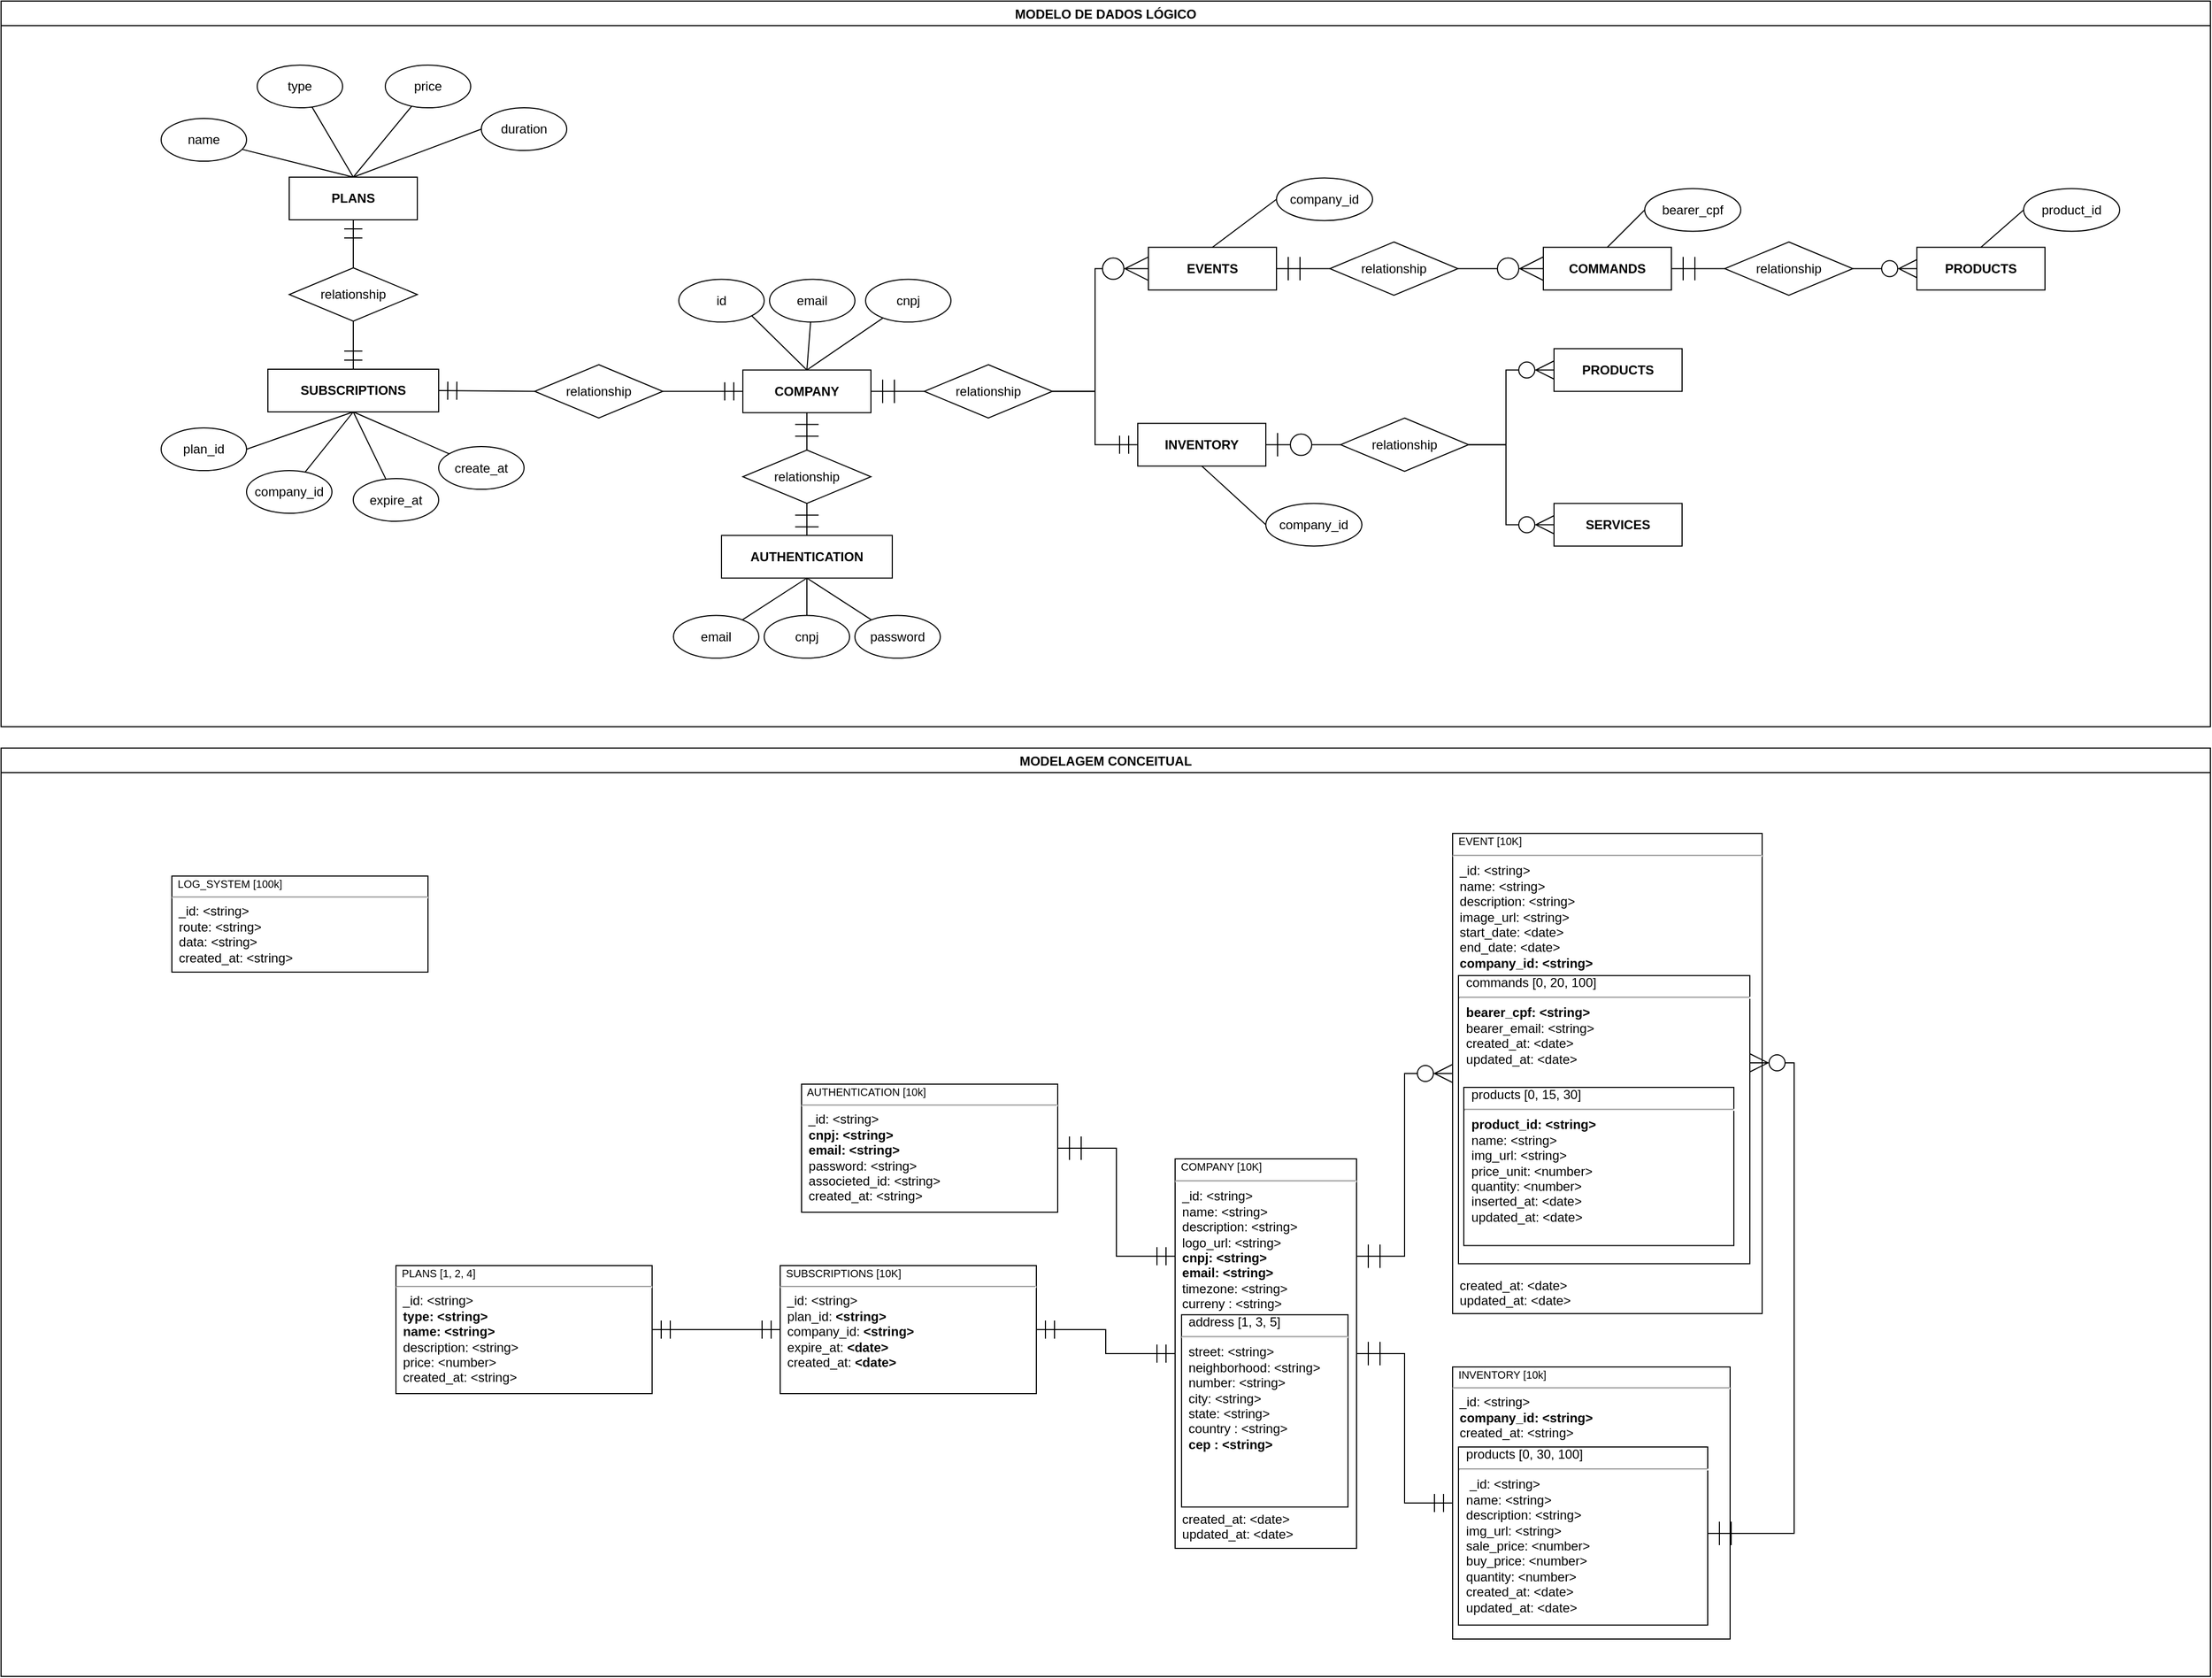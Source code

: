 <mxfile version="20.3.0" type="device" pages="2"><diagram name="Mod. Logic and conceptual" id="a7904f86-f2b4-8e86-fa97-74104820619b"><mxGraphModel dx="1777" dy="2958" grid="1" gridSize="10" guides="1" tooltips="1" connect="1" arrows="1" fold="1" page="1" pageScale="1" pageWidth="1100" pageHeight="850" background="none" math="0" shadow="0"><root><mxCell id="0"/><mxCell id="1" parent="0"/><mxCell id="sZevwQNFw_8aTfjV88nk-1" value="MODELAGEM CONCEITUAL" style="swimlane;swimlaneFillColor=default;" parent="1" vertex="1"><mxGeometry x="-390" y="-1100" width="2070" height="870" as="geometry"/></mxCell><mxCell id="05LSodY8VdJdCYVcpiSO-10" value="&lt;font style=&quot;font-size: 10px;&quot;&gt;&amp;nbsp; LOG_SYSTEM [100k]&lt;br&gt;&lt;/font&gt;&lt;hr style=&quot;font-size: 10px;&quot;&gt;&lt;div style=&quot;&quot;&gt;&lt;font style=&quot;font-size: 11px;&quot;&gt;&amp;nbsp;&lt;/font&gt;&lt;font style=&quot;font-size: 12px;&quot;&gt; _id: &amp;lt;string&amp;gt;&lt;/font&gt;&lt;/div&gt;&lt;div style=&quot;&quot;&gt;&lt;font style=&quot;font-size: 12px;&quot;&gt;&amp;nbsp; route: &amp;lt;string&amp;gt;&lt;/font&gt;&lt;/div&gt;&lt;div style=&quot;&quot;&gt;&lt;font style=&quot;font-size: 12px;&quot;&gt;&amp;nbsp; data: &amp;lt;string&amp;gt;&lt;/font&gt;&lt;/div&gt;&lt;div style=&quot;&quot;&gt;&lt;font style=&quot;font-size: 12px;&quot;&gt;&amp;nbsp; created_at: &amp;lt;string&amp;gt;&lt;/font&gt;&lt;/div&gt;" style="verticalAlign=top;align=left;overflow=fill;fontSize=12;fontFamily=Helvetica;html=1;rounded=0;shadow=0;comic=0;labelBackgroundColor=none;strokeWidth=1;sketch=0;glass=0;absoluteArcSize=0;container=0;portConstraintRotation=0;recursiveResize=1;expand=1;metaEdit=0;resizable=1;resizeWidth=0;enumerate=0;treeMoving=0;treeFolding=0;deletable=1;cloneable=1;imageAspect=1;spacingTop=10;spacingLeft=200;spacingRight=50;fontColor=default;movable=1;rotatable=1;editable=1;connectable=1;" parent="sZevwQNFw_8aTfjV88nk-1" vertex="1"><mxGeometry x="160" y="120" width="240" height="90" as="geometry"><mxRectangle x="300" y="140" width="150" height="160" as="alternateBounds"/></mxGeometry></mxCell><mxCell id="jBpYxb0u5uIWZx1bKxe_-23" value="" style="group" parent="sZevwQNFw_8aTfjV88nk-1" vertex="1" connectable="0"><mxGeometry x="1390" y="100" width="290" height="480" as="geometry"/></mxCell><mxCell id="jBpYxb0u5uIWZx1bKxe_-24" value="" style="group" parent="jBpYxb0u5uIWZx1bKxe_-23" vertex="1" connectable="0"><mxGeometry x="-30" y="-10.909" width="290" height="480.0" as="geometry"/></mxCell><mxCell id="jBpYxb0u5uIWZx1bKxe_-25" value="" style="group" parent="jBpYxb0u5uIWZx1bKxe_-24" vertex="1" connectable="0"><mxGeometry y="3.524" width="290" height="480.0" as="geometry"/></mxCell><mxCell id="jBpYxb0u5uIWZx1bKxe_-26" value="" style="group" parent="jBpYxb0u5uIWZx1bKxe_-25" vertex="1" connectable="0"><mxGeometry y="-12.61" width="290" height="480.0" as="geometry"/></mxCell><mxCell id="24794b860abc3c2d-25" value="&lt;div align=&quot;left&quot;&gt;&lt;font style=&quot;font-size: 10px;&quot;&gt;&amp;nbsp; EVENT [10K]&lt;/font&gt;&lt;br&gt;&lt;/div&gt;&lt;hr&gt;&lt;div&gt;&amp;nbsp; _id: &amp;lt;string&amp;gt;&lt;/div&gt;&lt;div&gt;&amp;nbsp; name: &amp;lt;string&amp;gt;&lt;/div&gt;&lt;div&gt;&amp;nbsp; description: &amp;lt;string&amp;gt;&lt;/div&gt;&lt;div&gt;&amp;nbsp; image_url: &amp;lt;string&amp;gt;&lt;/div&gt;&lt;div&gt;&amp;nbsp; start_date: &amp;lt;date&amp;gt;&lt;/div&gt;&lt;div&gt;&amp;nbsp; end_date: &amp;lt;date&amp;gt;&lt;/div&gt;&lt;div&gt;&amp;nbsp; &lt;b&gt;company_id: &amp;lt;string&amp;gt;&lt;/b&gt;&lt;/div&gt;&lt;div&gt;&lt;br&gt;&lt;/div&gt;&lt;div&gt;&lt;br&gt;&lt;/div&gt;&lt;div&gt;&lt;br&gt;&lt;/div&gt;&lt;div&gt;&lt;br&gt;&lt;/div&gt;&lt;div&gt;&lt;br&gt;&lt;/div&gt;&lt;div&gt;&lt;br&gt;&lt;/div&gt;&lt;div&gt;&lt;br&gt;&lt;/div&gt;&lt;div&gt;&lt;br&gt;&lt;/div&gt;&lt;div&gt;&lt;br&gt;&lt;/div&gt;&lt;div&gt;&lt;br&gt;&lt;/div&gt;&lt;div&gt;&lt;br&gt;&lt;/div&gt;&lt;div&gt;&lt;br&gt;&lt;/div&gt;&lt;div&gt;&lt;br&gt;&lt;/div&gt;&lt;div&gt;&lt;br&gt;&lt;/div&gt;&lt;div&gt;&lt;br&gt;&lt;/div&gt;&lt;div&gt;&lt;br&gt;&lt;/div&gt;&lt;div&gt;&lt;br&gt;&lt;/div&gt;&lt;div&gt;&lt;br&gt;&lt;/div&gt;&lt;div&gt;&lt;br&gt;&lt;/div&gt;&lt;div&gt;&lt;br&gt;&lt;/div&gt;&lt;div&gt;&amp;nbsp; created_at: &amp;lt;date&amp;gt;&lt;br&gt;&lt;/div&gt;&lt;div&gt;&amp;nbsp; updated_at: &amp;lt;date&amp;gt;&lt;br&gt;&lt;/div&gt;&lt;div&gt;&lt;br&gt;&lt;/div&gt;&lt;div&gt;&lt;br&gt;&lt;/div&gt;" style="verticalAlign=top;align=left;overflow=fill;fontSize=12;fontFamily=Helvetica;html=1;rounded=0;shadow=0;comic=0;labelBackgroundColor=none;strokeWidth=1;sketch=0;glass=0;absoluteArcSize=0;container=0;portConstraintRotation=0;recursiveResize=1;expand=1;metaEdit=0;resizable=1;resizeWidth=0;enumerate=0;treeMoving=0;treeFolding=0;deletable=1;cloneable=1;imageAspect=1;spacingTop=10;spacingLeft=200;spacingRight=50;fontColor=default;backgroundOutline=0;collapsible=0;snapToPoint=0;allowArrows=1;connectable=1;" parent="jBpYxb0u5uIWZx1bKxe_-26" vertex="1"><mxGeometry width="290" height="450" as="geometry"><mxRectangle width="150" height="160" as="alternateBounds"/></mxGeometry></mxCell><mxCell id="jBpYxb0u5uIWZx1bKxe_-27" value="" style="group" parent="jBpYxb0u5uIWZx1bKxe_-26" vertex="1" connectable="0"><mxGeometry x="6.5" y="139.258" width="273" height="304.364" as="geometry"/></mxCell><mxCell id="jBpYxb0u5uIWZx1bKxe_-62" value="" style="group" parent="jBpYxb0u5uIWZx1bKxe_-27" vertex="1" connectable="0"><mxGeometry x="-1" y="-6" width="273" height="304.364" as="geometry"/></mxCell><mxCell id="jBpYxb0u5uIWZx1bKxe_-63" value="" style="group" parent="jBpYxb0u5uIWZx1bKxe_-62" vertex="1" connectable="0"><mxGeometry width="273" height="304.364" as="geometry"/></mxCell><mxCell id="jBpYxb0u5uIWZx1bKxe_-17" value="&amp;nbsp; commands [0, 20, 100]&lt;br&gt;&lt;hr&gt;&lt;div&gt;&lt;b style=&quot;background-color: initial;&quot;&gt;&amp;nbsp; bearer_cpf: &amp;lt;string&amp;gt;&lt;/b&gt;&lt;br&gt;&lt;/div&gt;&lt;div&gt;&amp;nbsp; bearer_email: &amp;lt;string&amp;gt;&lt;br&gt;&lt;/div&gt;&lt;div&gt;&amp;nbsp; created_at: &amp;lt;date&amp;gt;&lt;/div&gt;&lt;div&gt;&amp;nbsp; updated_at: &amp;lt;date&amp;gt;&lt;br&gt;&lt;/div&gt;&lt;div&gt;&lt;br&gt;&lt;/div&gt;&lt;div&gt;&lt;br&gt;&lt;/div&gt;" style="verticalAlign=top;align=left;overflow=fill;fontSize=12;fontFamily=Helvetica;html=1;rounded=0;shadow=0;comic=0;labelBackgroundColor=none;strokeWidth=1;sketch=0;glass=0;absoluteArcSize=0;container=0;portConstraintRotation=0;recursiveResize=1;expand=1;metaEdit=0;resizable=1;resizeWidth=0;enumerate=0;treeMoving=0;treeFolding=0;deletable=1;cloneable=1;imageAspect=1;spacingTop=10;spacingLeft=200;spacingRight=50;fontColor=default;" parent="jBpYxb0u5uIWZx1bKxe_-63" vertex="1"><mxGeometry width="273" height="270" as="geometry"><mxRectangle x="300" y="140" width="150" height="160" as="alternateBounds"/></mxGeometry></mxCell><mxCell id="jBpYxb0u5uIWZx1bKxe_-18" value="&amp;nbsp; products [0, 15, 30]&lt;br&gt;&lt;hr&gt;&lt;div&gt;&lt;span style=&quot;background-color: initial;&quot;&gt;&amp;nbsp;&lt;/span&gt;&lt;b style=&quot;background-color: initial;&quot;&gt; product_id: &amp;lt;string&amp;gt;&lt;/b&gt;&lt;br&gt;&lt;/div&gt;&lt;div&gt;&amp;nbsp; name: &amp;lt;string&amp;gt;&lt;/div&gt;&lt;div&gt;&amp;nbsp; img_url: &amp;lt;string&amp;gt;&lt;/div&gt;&lt;div&gt;&amp;nbsp; price_unit: &amp;lt;number&amp;gt;&lt;/div&gt;&lt;div&gt;&amp;nbsp; quantity: &amp;lt;number&amp;gt;&lt;/div&gt;&lt;div&gt;&amp;nbsp; inserted_at: &amp;lt;date&amp;gt;&lt;/div&gt;&lt;div&gt;&amp;nbsp; updated_at: &amp;lt;date&amp;gt;&lt;br&gt;&lt;/div&gt;&lt;div&gt;&lt;br&gt;&lt;/div&gt;&lt;div&gt;&lt;br&gt;&lt;/div&gt;" style="verticalAlign=top;align=left;overflow=fill;fontSize=12;fontFamily=Helvetica;html=1;rounded=0;shadow=0;comic=0;labelBackgroundColor=none;strokeWidth=1;sketch=0;glass=0;absoluteArcSize=0;container=0;portConstraintRotation=0;recursiveResize=1;expand=1;metaEdit=0;resizable=1;resizeWidth=0;enumerate=0;treeMoving=0;treeFolding=0;deletable=1;cloneable=1;imageAspect=1;spacingTop=10;spacingLeft=200;spacingRight=50;fontColor=default;" parent="jBpYxb0u5uIWZx1bKxe_-63" vertex="1"><mxGeometry x="5" y="104.74" width="253" height="148.27" as="geometry"><mxRectangle x="300" y="140" width="150" height="160" as="alternateBounds"/></mxGeometry></mxCell><mxCell id="jBpYxb0u5uIWZx1bKxe_-37" value="/" style="group;dropTarget=0;collapsible=0;recursiveResize=1;resizable=1;container=0;noLabel=0;allowArrows=1;" parent="sZevwQNFw_8aTfjV88nk-1" vertex="1" connectable="0"><mxGeometry x="1090" y="385" width="170" height="365" as="geometry"/></mxCell><mxCell id="jBpYxb0u5uIWZx1bKxe_-66" value="" style="group" parent="jBpYxb0u5uIWZx1bKxe_-37" vertex="1" connectable="0"><mxGeometry x="10" width="170" height="365.0" as="geometry"/></mxCell><mxCell id="jBpYxb0u5uIWZx1bKxe_-38" value="&lt;div align=&quot;left&quot;&gt;&lt;font style=&quot;font-size: 10px;&quot;&gt;&amp;nbsp; COMPANY [10K]&lt;/font&gt;&lt;br&gt;&lt;/div&gt;&lt;hr&gt;&lt;div&gt;&amp;nbsp; _id: &amp;lt;string&amp;gt;&lt;/div&gt;&lt;div&gt;&amp;nbsp; name: &amp;lt;string&amp;gt;&lt;/div&gt;&lt;div&gt;&amp;nbsp; description: &amp;lt;string&amp;gt;&lt;/div&gt;&lt;div&gt;&amp;nbsp; logo_url: &amp;lt;string&amp;gt;&lt;/div&gt;&lt;div&gt;&lt;b&gt;&amp;nbsp; cnpj: &amp;lt;string&amp;gt;&lt;/b&gt;&lt;/div&gt;&lt;div&gt;&lt;b&gt;&amp;nbsp; email: &amp;lt;string&amp;gt;&lt;/b&gt;&lt;/div&gt;&lt;div&gt;&lt;b&gt;&amp;nbsp; &lt;/b&gt;timezone: &amp;lt;string&amp;gt;&lt;/div&gt;&lt;div&gt;&amp;nbsp; curreny : &amp;lt;string&amp;gt;&lt;/div&gt;&lt;div&gt;&lt;br&gt;&lt;/div&gt;&lt;div&gt;&lt;b&gt;&lt;br&gt;&lt;/b&gt;&lt;/div&gt;&lt;div&gt;&lt;br&gt;&lt;/div&gt;&lt;div&gt;&lt;br&gt;&lt;/div&gt;&lt;div&gt;&lt;br&gt;&lt;/div&gt;&lt;div&gt;&amp;nbsp; &lt;br&gt;&lt;/div&gt;&lt;div&gt;&lt;br&gt;&lt;/div&gt;&lt;div&gt;&lt;br&gt;&lt;/div&gt;&lt;div&gt;&lt;br&gt;&lt;/div&gt;&lt;div&gt;&lt;br&gt;&lt;/div&gt;&lt;div&gt;&lt;br&gt;&lt;/div&gt;&lt;div&gt;&lt;br&gt;&lt;/div&gt;&lt;div&gt;&lt;br&gt;&lt;/div&gt;&lt;div&gt;&amp;nbsp; created_at: &amp;lt;date&amp;gt;&lt;br&gt;&lt;/div&gt;&lt;div&gt;&amp;nbsp; updated_at: &amp;lt;date&amp;gt;&lt;br&gt;&lt;/div&gt;&lt;div&gt;&lt;br&gt;&lt;/div&gt;&lt;div&gt;&lt;br&gt;&lt;/div&gt;" style="verticalAlign=top;align=left;overflow=fill;fontSize=12;fontFamily=Helvetica;html=1;rounded=0;shadow=0;comic=0;labelBackgroundColor=none;strokeWidth=1;sketch=0;glass=0;absoluteArcSize=0;container=0;portConstraintRotation=0;recursiveResize=1;expand=1;metaEdit=0;resizable=1;resizeWidth=0;enumerate=0;treeMoving=0;treeFolding=0;deletable=1;cloneable=1;imageAspect=1;spacingTop=10;spacingLeft=200;spacingRight=50;fontColor=default;backgroundOutline=0;collapsible=0;" parent="jBpYxb0u5uIWZx1bKxe_-66" vertex="1"><mxGeometry width="170" height="365.0" as="geometry"><mxRectangle width="150" height="160" as="alternateBounds"/></mxGeometry></mxCell><mxCell id="jBpYxb0u5uIWZx1bKxe_-49" value="&amp;nbsp; address [1, 3, 5]&lt;br&gt;&lt;hr&gt;&lt;div&gt;&amp;nbsp; street: &amp;lt;string&amp;gt;&lt;/div&gt;&lt;div&gt;&amp;nbsp; neighborhood: &amp;lt;string&amp;gt;&lt;/div&gt;&lt;div&gt;&amp;nbsp; number: &amp;lt;string&amp;gt;&lt;/div&gt;&lt;div&gt;&amp;nbsp; city: &amp;lt;string&amp;gt;&lt;/div&gt;&lt;div&gt;&amp;nbsp; state: &amp;lt;string&amp;gt;&lt;br&gt;&lt;/div&gt;&lt;div&gt;&amp;nbsp; country : &amp;lt;string&amp;gt;&lt;/div&gt;&lt;div&gt;&amp;nbsp; &lt;b&gt;cep : &amp;lt;string&amp;gt;&lt;/b&gt;&lt;br&gt;&lt;/div&gt;&lt;div&gt;&lt;br&gt;&lt;/div&gt;&lt;div&gt;&lt;br&gt;&lt;/div&gt;" style="verticalAlign=top;align=left;overflow=fill;fontSize=12;fontFamily=Helvetica;html=1;rounded=0;shadow=0;comic=0;labelBackgroundColor=none;strokeWidth=1;sketch=0;glass=0;absoluteArcSize=0;container=0;portConstraintRotation=0;recursiveResize=1;expand=1;metaEdit=0;resizable=1;resizeWidth=0;enumerate=0;treeMoving=0;treeFolding=0;deletable=1;cloneable=1;imageAspect=1;spacingTop=10;spacingLeft=200;spacingRight=50;fontColor=default;movable=1;rotatable=1;editable=1;connectable=1;" parent="jBpYxb0u5uIWZx1bKxe_-66" vertex="1"><mxGeometry x="6.05" y="146.109" width="155.9" height="180.145" as="geometry"><mxRectangle x="300" y="140" width="150" height="160" as="alternateBounds"/></mxGeometry></mxCell><mxCell id="05LSodY8VdJdCYVcpiSO-4" style="edgeStyle=orthogonalEdgeStyle;rounded=0;orthogonalLoop=1;jettySize=auto;html=1;entryX=0;entryY=0.25;entryDx=0;entryDy=0;endArrow=ERmandOne;endFill=0;endSize=15;startSize=20;jumpSize=10;startArrow=ERmandOne;startFill=0;" parent="sZevwQNFw_8aTfjV88nk-1" source="mKVdOZkLrUouhIWbwM2r-13" target="jBpYxb0u5uIWZx1bKxe_-38" edge="1"><mxGeometry relative="1" as="geometry"><mxPoint x="930" y="395" as="sourcePoint"/></mxGeometry></mxCell><mxCell id="mKVdOZkLrUouhIWbwM2r-13" value="&lt;font style=&quot;font-size: 10px;&quot;&gt;&amp;nbsp; AUTHENTICATION [10k]&lt;br&gt;&lt;/font&gt;&lt;hr style=&quot;font-size: 10px;&quot;&gt;&lt;div style=&quot;&quot;&gt;&lt;font style=&quot;font-size: 11px;&quot;&gt;&amp;nbsp;&lt;/font&gt;&lt;font style=&quot;font-size: 12px;&quot;&gt; _id: &amp;lt;string&amp;gt;&lt;/font&gt;&lt;/div&gt;&lt;div style=&quot;&quot;&gt;&lt;font style=&quot;font-size: 12px;&quot;&gt;&lt;b&gt;&amp;nbsp; cnpj: &amp;lt;string&amp;gt;&lt;/b&gt;&lt;/font&gt;&lt;/div&gt;&lt;div style=&quot;&quot;&gt;&lt;font style=&quot;font-size: 12px;&quot;&gt;&lt;b&gt;&amp;nbsp; email: &amp;lt;string&amp;gt;&lt;/b&gt;&lt;/font&gt;&lt;/div&gt;&lt;div style=&quot;&quot;&gt;&lt;font style=&quot;font-size: 12px;&quot;&gt;&amp;nbsp; password: &amp;lt;string&amp;gt;&lt;/font&gt;&lt;/div&gt;&lt;div style=&quot;&quot;&gt;&lt;font style=&quot;font-size: 12px;&quot;&gt;&amp;nbsp; associeted_id: &amp;lt;string&amp;gt;&lt;br&gt;&lt;/font&gt;&lt;/div&gt;&lt;div style=&quot;&quot;&gt;&lt;font style=&quot;font-size: 12px;&quot;&gt;&amp;nbsp; created_at: &amp;lt;string&amp;gt;&lt;/font&gt;&lt;/div&gt;" style="verticalAlign=top;align=left;overflow=fill;fontSize=12;fontFamily=Helvetica;html=1;rounded=0;shadow=0;comic=0;labelBackgroundColor=none;strokeWidth=1;sketch=0;glass=0;absoluteArcSize=0;container=0;portConstraintRotation=0;recursiveResize=1;expand=1;metaEdit=0;resizable=1;resizeWidth=0;enumerate=0;treeMoving=0;treeFolding=0;deletable=1;cloneable=1;imageAspect=1;spacingTop=10;spacingLeft=200;spacingRight=50;fontColor=default;movable=1;rotatable=1;editable=1;connectable=1;" parent="sZevwQNFw_8aTfjV88nk-1" vertex="1"><mxGeometry x="750" y="315" width="240" height="120" as="geometry"><mxRectangle x="300" y="140" width="150" height="160" as="alternateBounds"/></mxGeometry></mxCell><mxCell id="05LSodY8VdJdCYVcpiSO-5" value="" style="group" parent="sZevwQNFw_8aTfjV88nk-1" vertex="1" connectable="0"><mxGeometry x="1360" y="580" width="260" height="255" as="geometry"/></mxCell><mxCell id="05LSodY8VdJdCYVcpiSO-1" value="&lt;font style=&quot;font-size: 10px;&quot;&gt;&amp;nbsp; INVENTORY [10k]&lt;br&gt;&lt;/font&gt;&lt;hr style=&quot;font-size: 10px;&quot;&gt;&lt;div style=&quot;&quot;&gt;&lt;font style=&quot;font-size: 11px;&quot;&gt;&amp;nbsp;&lt;/font&gt;&lt;font style=&quot;font-size: 12px;&quot;&gt; _id: &amp;lt;string&amp;gt;&lt;/font&gt;&lt;/div&gt;&lt;div style=&quot;&quot;&gt;&lt;font style=&quot;font-size: 12px;&quot;&gt;&lt;b&gt;&amp;nbsp; company_id: &amp;lt;string&amp;gt;&lt;/b&gt;&lt;br&gt;&lt;/font&gt;&lt;/div&gt;&lt;div style=&quot;&quot;&gt;&lt;font style=&quot;font-size: 12px;&quot;&gt;&amp;nbsp; created_at: &amp;lt;string&amp;gt;&lt;/font&gt;&lt;/div&gt;" style="verticalAlign=top;align=left;overflow=fill;fontSize=12;fontFamily=Helvetica;html=1;rounded=0;shadow=0;comic=0;labelBackgroundColor=none;strokeWidth=1;sketch=0;glass=0;absoluteArcSize=0;container=0;portConstraintRotation=0;recursiveResize=1;expand=1;metaEdit=0;resizable=1;resizeWidth=0;enumerate=0;treeMoving=0;treeFolding=0;deletable=1;cloneable=1;imageAspect=1;spacingTop=10;spacingLeft=200;spacingRight=50;fontColor=default;movable=1;rotatable=1;editable=1;connectable=1;" parent="05LSodY8VdJdCYVcpiSO-5" vertex="1"><mxGeometry width="260" height="255.0" as="geometry"><mxRectangle x="300" y="140" width="150" height="160" as="alternateBounds"/></mxGeometry></mxCell><mxCell id="jBpYxb0u5uIWZx1bKxe_-41" value="&amp;nbsp; products [0, 30, 100]&lt;br&gt;&lt;hr&gt;&lt;div&gt;&amp;nbsp;&amp;nbsp; _id: &amp;lt;string&amp;gt;&lt;/div&gt;&lt;div&gt;&amp;nbsp; name: &amp;lt;string&amp;gt;&lt;/div&gt;&lt;div&gt;&amp;nbsp; description: &amp;lt;string&amp;gt;&lt;/div&gt;&lt;div&gt;&amp;nbsp; img_url: &amp;lt;string&amp;gt;&lt;/div&gt;&lt;div&gt;&amp;nbsp; sale_price: &amp;lt;number&amp;gt;&lt;/div&gt;&lt;div&gt;&amp;nbsp; buy_price: &amp;lt;number&amp;gt;&lt;/div&gt;&lt;div&gt;&amp;nbsp; quantity: &amp;lt;number&amp;gt;&lt;/div&gt;&lt;div&gt;&amp;nbsp; created_at: &amp;lt;date&amp;gt;&lt;/div&gt;&lt;div&gt;&amp;nbsp; updated_at: &amp;lt;date&amp;gt;&lt;br&gt;&lt;/div&gt;&lt;div&gt;&lt;br&gt;&lt;/div&gt;" style="verticalAlign=top;align=left;overflow=fill;fontSize=12;fontFamily=Helvetica;html=1;rounded=0;shadow=0;comic=0;labelBackgroundColor=none;strokeWidth=1;sketch=0;glass=0;absoluteArcSize=0;container=0;portConstraintRotation=0;recursiveResize=1;expand=1;metaEdit=0;resizable=1;resizeWidth=0;enumerate=0;treeMoving=0;treeFolding=0;deletable=1;cloneable=1;imageAspect=1;spacingTop=10;spacingLeft=200;spacingRight=50;fontColor=default;movable=1;rotatable=1;editable=1;connectable=1;" parent="05LSodY8VdJdCYVcpiSO-5" vertex="1"><mxGeometry x="5.5" y="75" width="233.5" height="166.89" as="geometry"><mxRectangle x="300" y="140" width="150" height="160" as="alternateBounds"/></mxGeometry></mxCell><mxCell id="05LSodY8VdJdCYVcpiSO-6" style="edgeStyle=orthogonalEdgeStyle;rounded=0;jumpSize=10;orthogonalLoop=1;jettySize=auto;html=1;exitX=1;exitY=0.25;exitDx=0;exitDy=0;endArrow=ERzeroToMany;endFill=0;startSize=20;endSize=15;startArrow=ERmandOne;startFill=0;" parent="sZevwQNFw_8aTfjV88nk-1" source="jBpYxb0u5uIWZx1bKxe_-38" target="24794b860abc3c2d-25" edge="1"><mxGeometry relative="1" as="geometry"/></mxCell><mxCell id="05LSodY8VdJdCYVcpiSO-7" style="edgeStyle=orthogonalEdgeStyle;rounded=0;jumpSize=10;orthogonalLoop=1;jettySize=auto;html=1;exitX=1;exitY=0.5;exitDx=0;exitDy=0;endArrow=ERmandOne;endFill=0;startSize=20;endSize=15;startArrow=ERmandOne;startFill=0;" parent="sZevwQNFw_8aTfjV88nk-1" source="jBpYxb0u5uIWZx1bKxe_-38" target="05LSodY8VdJdCYVcpiSO-1" edge="1"><mxGeometry relative="1" as="geometry"/></mxCell><mxCell id="05LSodY8VdJdCYVcpiSO-9" style="edgeStyle=orthogonalEdgeStyle;rounded=0;jumpSize=10;orthogonalLoop=1;jettySize=auto;html=1;startArrow=ERmandOne;startFill=0;endArrow=ERzeroToMany;endFill=0;startSize=20;endSize=15;jumpStyle=gap;" parent="sZevwQNFw_8aTfjV88nk-1" source="jBpYxb0u5uIWZx1bKxe_-41" target="jBpYxb0u5uIWZx1bKxe_-17" edge="1"><mxGeometry relative="1" as="geometry"><Array as="points"><mxPoint x="1680" y="736"/><mxPoint x="1680" y="295"/></Array></mxGeometry></mxCell><mxCell id="goOX4BwDosWDHi3iGsjJ-2" value="&lt;font style=&quot;font-size: 10px;&quot;&gt;&amp;nbsp; PLANS [1, 2, 4]&lt;br&gt;&lt;/font&gt;&lt;hr style=&quot;font-size: 10px;&quot;&gt;&lt;div style=&quot;&quot;&gt;&lt;font style=&quot;font-size: 11px;&quot;&gt;&amp;nbsp;&lt;/font&gt;&lt;font style=&quot;font-size: 12px;&quot;&gt; _id: &amp;lt;string&amp;gt;&lt;/font&gt;&lt;/div&gt;&lt;div style=&quot;&quot;&gt;&lt;font style=&quot;font-size: 12px;&quot;&gt;&amp;nbsp; &lt;b&gt;type: &amp;lt;string&amp;gt;&lt;/b&gt;&lt;br&gt;&lt;/font&gt;&lt;/div&gt;&lt;div style=&quot;&quot;&gt;&lt;font style=&quot;font-size: 12px;&quot;&gt;&amp;nbsp;&lt;b&gt; name: &amp;lt;string&amp;gt;&lt;/b&gt;&lt;/font&gt;&lt;/div&gt;&lt;div style=&quot;&quot;&gt;&lt;font style=&quot;font-size: 12px;&quot;&gt;&amp;nbsp; description: &amp;lt;string&amp;gt;&lt;/font&gt;&lt;/div&gt;&lt;div style=&quot;&quot;&gt;&lt;font style=&quot;font-size: 12px;&quot;&gt;&amp;nbsp; price: &amp;lt;number&amp;gt;&lt;/font&gt;&lt;/div&gt;&lt;div style=&quot;&quot;&gt;&lt;font style=&quot;font-size: 12px;&quot;&gt;&amp;nbsp; created_at: &amp;lt;string&amp;gt;&lt;/font&gt;&lt;/div&gt;&lt;div style=&quot;&quot;&gt;&lt;font style=&quot;font-size: 12px;&quot;&gt;&lt;b&gt;&amp;nbsp;&amp;nbsp;&lt;/b&gt;&lt;/font&gt;&lt;/div&gt;" style="verticalAlign=top;align=left;overflow=fill;fontSize=12;fontFamily=Helvetica;html=1;rounded=0;shadow=0;comic=0;labelBackgroundColor=none;strokeWidth=1;sketch=0;glass=0;absoluteArcSize=0;container=0;portConstraintRotation=0;recursiveResize=1;expand=1;metaEdit=0;resizable=1;resizeWidth=0;enumerate=0;treeMoving=0;treeFolding=0;deletable=1;cloneable=1;imageAspect=1;spacingTop=10;spacingLeft=200;spacingRight=50;fontColor=default;movable=1;rotatable=1;editable=1;connectable=1;" parent="sZevwQNFw_8aTfjV88nk-1" vertex="1"><mxGeometry x="370" y="485" width="240" height="120" as="geometry"><mxRectangle x="300" y="140" width="150" height="160" as="alternateBounds"/></mxGeometry></mxCell><mxCell id="goOX4BwDosWDHi3iGsjJ-83" style="edgeStyle=none;rounded=0;orthogonalLoop=1;jettySize=auto;html=1;entryX=1;entryY=0.5;entryDx=0;entryDy=0;startArrow=ERmandOne;startFill=0;endArrow=ERmandOne;endFill=0;endSize=15;startSize=15;" parent="sZevwQNFw_8aTfjV88nk-1" source="goOX4BwDosWDHi3iGsjJ-82" target="goOX4BwDosWDHi3iGsjJ-2" edge="1"><mxGeometry relative="1" as="geometry"/></mxCell><mxCell id="goOX4BwDosWDHi3iGsjJ-84" style="edgeStyle=orthogonalEdgeStyle;rounded=0;orthogonalLoop=1;jettySize=auto;html=1;entryX=0;entryY=0.5;entryDx=0;entryDy=0;startArrow=ERmandOne;startFill=0;endArrow=ERmandOne;endFill=0;startSize=15;endSize=15;" parent="sZevwQNFw_8aTfjV88nk-1" source="goOX4BwDosWDHi3iGsjJ-82" target="jBpYxb0u5uIWZx1bKxe_-38" edge="1"><mxGeometry relative="1" as="geometry"/></mxCell><mxCell id="goOX4BwDosWDHi3iGsjJ-82" value="&lt;font style=&quot;font-size: 10px;&quot;&gt;&amp;nbsp; SUBSCRIPTIONS [10K]&lt;br&gt;&lt;/font&gt;&lt;hr style=&quot;font-size: 10px;&quot;&gt;&lt;div style=&quot;&quot;&gt;&lt;font style=&quot;font-size: 11px;&quot;&gt;&amp;nbsp;&lt;/font&gt;&lt;font style=&quot;font-size: 12px;&quot;&gt; _id: &amp;lt;string&amp;gt;&lt;/font&gt;&lt;/div&gt;&lt;div style=&quot;&quot;&gt;&lt;font style=&quot;font-size: 12px;&quot;&gt;&lt;b&gt;&amp;nbsp; &lt;/b&gt;plan_id: &lt;b&gt;&amp;lt;string&amp;gt;&lt;br&gt;&lt;/b&gt;&lt;/font&gt;&lt;/div&gt;&lt;div style=&quot;&quot;&gt;&lt;font style=&quot;font-size: 12px;&quot;&gt;&lt;b&gt;&amp;nbsp; &lt;/b&gt;company_id:&lt;b&gt; &amp;lt;string&amp;gt;&lt;/b&gt;&lt;/font&gt;&lt;/div&gt;&lt;div style=&quot;&quot;&gt;&lt;font style=&quot;font-size: 12px;&quot;&gt;&lt;b&gt;&amp;nbsp; &lt;/b&gt;expire_at:&lt;b&gt; &amp;lt;date&amp;gt;&lt;/b&gt;&lt;/font&gt;&lt;/div&gt;&lt;div style=&quot;&quot;&gt;&lt;font style=&quot;font-size: 12px;&quot;&gt;&lt;b&gt;&amp;nbsp; &lt;/b&gt;created_at:&lt;b&gt; &amp;lt;date&amp;gt;&lt;/b&gt;&lt;/font&gt;&lt;/div&gt;&lt;div style=&quot;&quot;&gt;&lt;font style=&quot;font-size: 12px;&quot;&gt;&lt;b&gt;&amp;nbsp;&amp;nbsp;&lt;/b&gt;&lt;/font&gt;&lt;/div&gt;" style="verticalAlign=top;align=left;overflow=fill;fontSize=12;fontFamily=Helvetica;html=1;rounded=0;shadow=0;comic=0;labelBackgroundColor=none;strokeWidth=1;sketch=0;glass=0;absoluteArcSize=0;container=0;portConstraintRotation=0;recursiveResize=1;expand=1;metaEdit=0;resizable=1;resizeWidth=0;enumerate=0;treeMoving=0;treeFolding=0;deletable=1;cloneable=1;imageAspect=1;spacingTop=10;spacingLeft=200;spacingRight=50;fontColor=default;movable=1;rotatable=1;editable=1;connectable=1;" parent="sZevwQNFw_8aTfjV88nk-1" vertex="1"><mxGeometry x="730" y="485" width="240" height="120" as="geometry"><mxRectangle x="300" y="140" width="150" height="160" as="alternateBounds"/></mxGeometry></mxCell><mxCell id="05LSodY8VdJdCYVcpiSO-43" value="MODELO DE DADOS LÓGICO" style="swimlane;swimlaneFillColor=default;" parent="1" vertex="1"><mxGeometry x="-390" y="-1800" width="2070" height="680" as="geometry"><mxRectangle x="150" y="710" width="160" height="30" as="alternateBounds"/></mxGeometry></mxCell><mxCell id="05LSodY8VdJdCYVcpiSO-127" style="edgeStyle=none;rounded=0;jumpStyle=gap;jumpSize=10;orthogonalLoop=1;jettySize=auto;html=1;entryX=0.5;entryY=0;entryDx=0;entryDy=0;startArrow=ERmandOne;startFill=0;endArrow=none;endFill=0;startSize=20;endSize=15;" parent="05LSodY8VdJdCYVcpiSO-43" source="05LSodY8VdJdCYVcpiSO-11" target="05LSodY8VdJdCYVcpiSO-126" edge="1"><mxGeometry relative="1" as="geometry"/></mxCell><mxCell id="05LSodY8VdJdCYVcpiSO-11" value="&lt;b&gt;COMPANY&lt;/b&gt;" style="rounded=0;whiteSpace=wrap;html=1;" parent="05LSodY8VdJdCYVcpiSO-43" vertex="1"><mxGeometry x="695" y="345.75" width="120" height="40" as="geometry"/></mxCell><mxCell id="05LSodY8VdJdCYVcpiSO-14" value="relationship" style="rhombus;whiteSpace=wrap;html=1;rounded=0;" parent="05LSodY8VdJdCYVcpiSO-43" vertex="1"><mxGeometry x="865" y="340.75" width="120" height="50" as="geometry"/></mxCell><mxCell id="05LSodY8VdJdCYVcpiSO-15" value="" style="edgeStyle=orthogonalEdgeStyle;rounded=0;jumpStyle=gap;jumpSize=10;orthogonalLoop=1;jettySize=auto;html=1;startArrow=ERmandOne;startFill=0;endArrow=none;endFill=0;startSize=20;endSize=15;" parent="05LSodY8VdJdCYVcpiSO-43" source="05LSodY8VdJdCYVcpiSO-11" target="05LSodY8VdJdCYVcpiSO-14" edge="1"><mxGeometry relative="1" as="geometry"/></mxCell><mxCell id="05LSodY8VdJdCYVcpiSO-17" style="edgeStyle=orthogonalEdgeStyle;rounded=0;jumpStyle=gap;jumpSize=10;orthogonalLoop=1;jettySize=auto;html=1;entryX=1;entryY=0.5;entryDx=0;entryDy=0;startArrow=ERzeroToMany;startFill=0;endArrow=none;endFill=0;startSize=20;endSize=15;" parent="05LSodY8VdJdCYVcpiSO-43" source="05LSodY8VdJdCYVcpiSO-16" target="05LSodY8VdJdCYVcpiSO-14" edge="1"><mxGeometry relative="1" as="geometry"/></mxCell><mxCell id="05LSodY8VdJdCYVcpiSO-16" value="&lt;b&gt;EVENTS&lt;/b&gt;" style="rounded=0;whiteSpace=wrap;html=1;" parent="05LSodY8VdJdCYVcpiSO-43" vertex="1"><mxGeometry x="1075" y="230.75" width="120" height="40" as="geometry"/></mxCell><mxCell id="05LSodY8VdJdCYVcpiSO-18" value="&lt;b&gt;PRODUCTS&lt;/b&gt;" style="rounded=0;whiteSpace=wrap;html=1;" parent="05LSodY8VdJdCYVcpiSO-43" vertex="1"><mxGeometry x="1795" y="230.75" width="120" height="40" as="geometry"/></mxCell><mxCell id="05LSodY8VdJdCYVcpiSO-21" value="&lt;b&gt;COMMANDS&lt;/b&gt;" style="rounded=0;whiteSpace=wrap;html=1;" parent="05LSodY8VdJdCYVcpiSO-43" vertex="1"><mxGeometry x="1445" y="230.75" width="120" height="40" as="geometry"/></mxCell><mxCell id="05LSodY8VdJdCYVcpiSO-22" value="relationship" style="rhombus;whiteSpace=wrap;html=1;rounded=0;" parent="05LSodY8VdJdCYVcpiSO-43" vertex="1"><mxGeometry x="1245" y="225.75" width="120" height="50" as="geometry"/></mxCell><mxCell id="05LSodY8VdJdCYVcpiSO-23" style="edgeStyle=orthogonalEdgeStyle;rounded=0;jumpStyle=gap;jumpSize=10;orthogonalLoop=1;jettySize=auto;html=1;exitX=1;exitY=0.5;exitDx=0;exitDy=0;entryX=0;entryY=0.5;entryDx=0;entryDy=0;startArrow=ERmandOne;startFill=0;endArrow=none;endFill=0;startSize=20;endSize=15;" parent="05LSodY8VdJdCYVcpiSO-43" source="05LSodY8VdJdCYVcpiSO-16" target="05LSodY8VdJdCYVcpiSO-22" edge="1"><mxGeometry relative="1" as="geometry"/></mxCell><mxCell id="05LSodY8VdJdCYVcpiSO-24" style="edgeStyle=orthogonalEdgeStyle;rounded=0;jumpStyle=gap;jumpSize=10;orthogonalLoop=1;jettySize=auto;html=1;startArrow=ERzeroToMany;startFill=0;endArrow=none;endFill=0;startSize=20;endSize=15;" parent="05LSodY8VdJdCYVcpiSO-43" source="05LSodY8VdJdCYVcpiSO-21" target="05LSodY8VdJdCYVcpiSO-22" edge="1"><mxGeometry relative="1" as="geometry"/></mxCell><mxCell id="05LSodY8VdJdCYVcpiSO-28" style="edgeStyle=orthogonalEdgeStyle;rounded=0;jumpStyle=gap;jumpSize=10;orthogonalLoop=1;jettySize=auto;html=1;exitX=1;exitY=0.5;exitDx=0;exitDy=0;entryX=0;entryY=0.5;entryDx=0;entryDy=0;startArrow=none;startFill=0;endArrow=ERzeroToMany;endFill=0;startSize=20;endSize=15;" parent="05LSodY8VdJdCYVcpiSO-43" source="05LSodY8VdJdCYVcpiSO-26" target="05LSodY8VdJdCYVcpiSO-18" edge="1"><mxGeometry relative="1" as="geometry"/></mxCell><mxCell id="05LSodY8VdJdCYVcpiSO-26" value="relationship" style="rhombus;whiteSpace=wrap;html=1;rounded=0;" parent="05LSodY8VdJdCYVcpiSO-43" vertex="1"><mxGeometry x="1615" y="225.75" width="120" height="50" as="geometry"/></mxCell><mxCell id="05LSodY8VdJdCYVcpiSO-27" style="edgeStyle=orthogonalEdgeStyle;rounded=0;jumpStyle=gap;jumpSize=10;orthogonalLoop=1;jettySize=auto;html=1;startArrow=ERmandOne;startFill=0;endArrow=none;endFill=0;startSize=20;endSize=15;" parent="05LSodY8VdJdCYVcpiSO-43" source="05LSodY8VdJdCYVcpiSO-21" target="05LSodY8VdJdCYVcpiSO-26" edge="1"><mxGeometry relative="1" as="geometry"/></mxCell><mxCell id="05LSodY8VdJdCYVcpiSO-29" value="&lt;b&gt;INVENTORY&lt;/b&gt;" style="rounded=0;whiteSpace=wrap;html=1;" parent="05LSodY8VdJdCYVcpiSO-43" vertex="1"><mxGeometry x="1065" y="395.75" width="120" height="40" as="geometry"/></mxCell><mxCell id="05LSodY8VdJdCYVcpiSO-30" style="edgeStyle=orthogonalEdgeStyle;rounded=0;jumpStyle=gap;jumpSize=10;orthogonalLoop=1;jettySize=auto;html=1;entryX=0;entryY=0.5;entryDx=0;entryDy=0;startArrow=none;startFill=0;endArrow=ERmandOne;endFill=0;startSize=20;endSize=15;exitX=1;exitY=0.5;exitDx=0;exitDy=0;" parent="05LSodY8VdJdCYVcpiSO-43" source="05LSodY8VdJdCYVcpiSO-14" target="05LSodY8VdJdCYVcpiSO-29" edge="1"><mxGeometry relative="1" as="geometry"><mxPoint x="985" y="270.75" as="sourcePoint"/><Array as="points"><mxPoint x="1025" y="365.75"/><mxPoint x="1025" y="415.75"/></Array></mxGeometry></mxCell><mxCell id="05LSodY8VdJdCYVcpiSO-31" value="&lt;b&gt;PRODUCTS&lt;/b&gt;" style="rounded=0;whiteSpace=wrap;html=1;" parent="05LSodY8VdJdCYVcpiSO-43" vertex="1"><mxGeometry x="1455" y="325.75" width="120" height="40" as="geometry"/></mxCell><mxCell id="05LSodY8VdJdCYVcpiSO-35" style="edgeStyle=orthogonalEdgeStyle;rounded=0;jumpStyle=gap;jumpSize=10;orthogonalLoop=1;jettySize=auto;html=1;entryX=0;entryY=0.5;entryDx=0;entryDy=0;startArrow=none;startFill=0;endArrow=ERzeroToMany;endFill=0;startSize=20;endSize=15;" parent="05LSodY8VdJdCYVcpiSO-43" source="05LSodY8VdJdCYVcpiSO-32" target="05LSodY8VdJdCYVcpiSO-31" edge="1"><mxGeometry relative="1" as="geometry"/></mxCell><mxCell id="05LSodY8VdJdCYVcpiSO-32" value="relationship" style="rhombus;whiteSpace=wrap;html=1;rounded=0;" parent="05LSodY8VdJdCYVcpiSO-43" vertex="1"><mxGeometry x="1255" y="390.75" width="120" height="50" as="geometry"/></mxCell><mxCell id="05LSodY8VdJdCYVcpiSO-33" style="edgeStyle=orthogonalEdgeStyle;rounded=0;jumpStyle=gap;jumpSize=10;orthogonalLoop=1;jettySize=auto;html=1;entryX=0;entryY=0.5;entryDx=0;entryDy=0;startArrow=ERzeroToOne;startFill=0;endArrow=none;endFill=0;startSize=20;endSize=15;" parent="05LSodY8VdJdCYVcpiSO-43" source="05LSodY8VdJdCYVcpiSO-29" target="05LSodY8VdJdCYVcpiSO-32" edge="1"><mxGeometry relative="1" as="geometry"><Array as="points"><mxPoint x="1245" y="415.75"/><mxPoint x="1245" y="415.75"/></Array></mxGeometry></mxCell><mxCell id="05LSodY8VdJdCYVcpiSO-37" value="&lt;b&gt;SERVICES&lt;/b&gt;" style="rounded=0;whiteSpace=wrap;html=1;" parent="05LSodY8VdJdCYVcpiSO-43" vertex="1"><mxGeometry x="1455" y="470.75" width="120" height="40" as="geometry"/></mxCell><mxCell id="05LSodY8VdJdCYVcpiSO-38" style="edgeStyle=orthogonalEdgeStyle;rounded=0;jumpStyle=gap;jumpSize=10;orthogonalLoop=1;jettySize=auto;html=1;entryX=0;entryY=0.5;entryDx=0;entryDy=0;startArrow=none;startFill=0;endArrow=ERzeroToMany;endFill=0;startSize=20;endSize=15;" parent="05LSodY8VdJdCYVcpiSO-43" source="05LSodY8VdJdCYVcpiSO-32" target="05LSodY8VdJdCYVcpiSO-37" edge="1"><mxGeometry relative="1" as="geometry"/></mxCell><mxCell id="05LSodY8VdJdCYVcpiSO-45" value="&lt;b&gt;AUTHENTICATION&lt;/b&gt;" style="rounded=0;whiteSpace=wrap;html=1;" parent="05LSodY8VdJdCYVcpiSO-43" vertex="1"><mxGeometry x="675" y="500.75" width="160" height="40" as="geometry"/></mxCell><mxCell id="05LSodY8VdJdCYVcpiSO-111" style="rounded=0;jumpStyle=gap;jumpSize=10;orthogonalLoop=1;jettySize=auto;html=1;entryX=0.5;entryY=1;entryDx=0;entryDy=0;startArrow=none;startFill=0;endArrow=none;endFill=0;startSize=20;endSize=15;" parent="05LSodY8VdJdCYVcpiSO-43" source="05LSodY8VdJdCYVcpiSO-72" target="05LSodY8VdJdCYVcpiSO-45" edge="1"><mxGeometry relative="1" as="geometry"/></mxCell><mxCell id="05LSodY8VdJdCYVcpiSO-72" value="cnpj" style="ellipse;whiteSpace=wrap;html=1;rounded=0;" parent="05LSodY8VdJdCYVcpiSO-43" vertex="1"><mxGeometry x="715" y="575.75" width="80" height="40" as="geometry"/></mxCell><mxCell id="05LSodY8VdJdCYVcpiSO-116" style="rounded=0;jumpStyle=gap;jumpSize=10;orthogonalLoop=1;jettySize=auto;html=1;entryX=0.5;entryY=1;entryDx=0;entryDy=0;startArrow=none;startFill=0;endArrow=none;endFill=0;startSize=20;endSize=15;" parent="05LSodY8VdJdCYVcpiSO-43" source="05LSodY8VdJdCYVcpiSO-100" target="05LSodY8VdJdCYVcpiSO-45" edge="1"><mxGeometry relative="1" as="geometry"/></mxCell><mxCell id="05LSodY8VdJdCYVcpiSO-100" value="email" style="ellipse;whiteSpace=wrap;html=1;rounded=0;" parent="05LSodY8VdJdCYVcpiSO-43" vertex="1"><mxGeometry x="630" y="575.75" width="80" height="40" as="geometry"/></mxCell><mxCell id="05LSodY8VdJdCYVcpiSO-106" value="cnpj" style="ellipse;whiteSpace=wrap;html=1;rounded=0;" parent="05LSodY8VdJdCYVcpiSO-43" vertex="1"><mxGeometry x="810" y="260.75" width="80" height="40" as="geometry"/></mxCell><mxCell id="05LSodY8VdJdCYVcpiSO-109" style="rounded=0;jumpStyle=gap;jumpSize=10;orthogonalLoop=1;jettySize=auto;html=1;entryX=0.5;entryY=0;entryDx=0;entryDy=0;startArrow=none;startFill=0;endArrow=none;endFill=0;startSize=20;endSize=15;" parent="05LSodY8VdJdCYVcpiSO-43" source="05LSodY8VdJdCYVcpiSO-108" target="05LSodY8VdJdCYVcpiSO-11" edge="1"><mxGeometry relative="1" as="geometry"/></mxCell><mxCell id="05LSodY8VdJdCYVcpiSO-108" value="email" style="ellipse;whiteSpace=wrap;html=1;rounded=0;" parent="05LSodY8VdJdCYVcpiSO-43" vertex="1"><mxGeometry x="720" y="260.75" width="80" height="40" as="geometry"/></mxCell><mxCell id="05LSodY8VdJdCYVcpiSO-118" style="rounded=0;jumpStyle=gap;jumpSize=10;orthogonalLoop=1;jettySize=auto;html=1;entryX=0.5;entryY=0;entryDx=0;entryDy=0;startArrow=none;startFill=0;endArrow=none;endFill=0;startSize=20;endSize=15;exitX=0;exitY=0.5;exitDx=0;exitDy=0;" parent="05LSodY8VdJdCYVcpiSO-43" source="pYyU0WmbQM_wBHHagnxZ-1" target="05LSodY8VdJdCYVcpiSO-16" edge="1"><mxGeometry relative="1" as="geometry"/></mxCell><mxCell id="05LSodY8VdJdCYVcpiSO-119" style="rounded=0;jumpStyle=gap;jumpSize=10;orthogonalLoop=1;jettySize=auto;html=1;entryX=0.5;entryY=1;entryDx=0;entryDy=0;startArrow=none;startFill=0;endArrow=none;endFill=0;startSize=20;endSize=15;exitX=0;exitY=0.5;exitDx=0;exitDy=0;" parent="05LSodY8VdJdCYVcpiSO-43" source="05LSodY8VdJdCYVcpiSO-117" target="05LSodY8VdJdCYVcpiSO-29" edge="1"><mxGeometry relative="1" as="geometry"/></mxCell><mxCell id="05LSodY8VdJdCYVcpiSO-117" value="company_id" style="ellipse;whiteSpace=wrap;html=1;rounded=0;" parent="05LSodY8VdJdCYVcpiSO-43" vertex="1"><mxGeometry x="1185" y="470.75" width="90" height="40" as="geometry"/></mxCell><mxCell id="05LSodY8VdJdCYVcpiSO-110" style="rounded=0;jumpStyle=gap;jumpSize=10;orthogonalLoop=1;jettySize=auto;html=1;startArrow=none;startFill=0;endArrow=none;endFill=0;startSize=20;endSize=15;entryX=0.5;entryY=0;entryDx=0;entryDy=0;" parent="05LSodY8VdJdCYVcpiSO-43" source="05LSodY8VdJdCYVcpiSO-106" target="05LSodY8VdJdCYVcpiSO-11" edge="1"><mxGeometry relative="1" as="geometry"><mxPoint x="795" y="430.75" as="targetPoint"/></mxGeometry></mxCell><mxCell id="05LSodY8VdJdCYVcpiSO-123" style="rounded=0;jumpStyle=gap;jumpSize=10;orthogonalLoop=1;jettySize=auto;html=1;entryX=0.5;entryY=0;entryDx=0;entryDy=0;startArrow=none;startFill=0;endArrow=none;endFill=0;startSize=20;endSize=15;exitX=0;exitY=0.5;exitDx=0;exitDy=0;" parent="05LSodY8VdJdCYVcpiSO-43" source="05LSodY8VdJdCYVcpiSO-120" target="05LSodY8VdJdCYVcpiSO-21" edge="1"><mxGeometry relative="1" as="geometry"/></mxCell><mxCell id="05LSodY8VdJdCYVcpiSO-120" value="bearer_cpf" style="ellipse;whiteSpace=wrap;html=1;rounded=0;" parent="05LSodY8VdJdCYVcpiSO-43" vertex="1"><mxGeometry x="1540" y="175.75" width="90" height="40" as="geometry"/></mxCell><mxCell id="05LSodY8VdJdCYVcpiSO-125" style="rounded=0;jumpStyle=gap;jumpSize=10;orthogonalLoop=1;jettySize=auto;html=1;entryX=0.5;entryY=0;entryDx=0;entryDy=0;startArrow=none;startFill=0;endArrow=none;endFill=0;startSize=20;endSize=15;exitX=0;exitY=0.5;exitDx=0;exitDy=0;" parent="05LSodY8VdJdCYVcpiSO-43" source="05LSodY8VdJdCYVcpiSO-124" target="05LSodY8VdJdCYVcpiSO-18" edge="1"><mxGeometry relative="1" as="geometry"/></mxCell><mxCell id="05LSodY8VdJdCYVcpiSO-124" value="product_id" style="ellipse;whiteSpace=wrap;html=1;rounded=0;" parent="05LSodY8VdJdCYVcpiSO-43" vertex="1"><mxGeometry x="1895" y="175.75" width="90" height="40" as="geometry"/></mxCell><mxCell id="05LSodY8VdJdCYVcpiSO-128" style="edgeStyle=none;rounded=0;jumpStyle=gap;jumpSize=10;orthogonalLoop=1;jettySize=auto;html=1;entryX=0.5;entryY=0;entryDx=0;entryDy=0;startArrow=ERmandOne;startFill=0;endArrow=none;endFill=0;startSize=20;endSize=15;" parent="05LSodY8VdJdCYVcpiSO-43" source="05LSodY8VdJdCYVcpiSO-126" target="05LSodY8VdJdCYVcpiSO-45" edge="1"><mxGeometry relative="1" as="geometry"/></mxCell><mxCell id="05LSodY8VdJdCYVcpiSO-126" value="relationship" style="rhombus;whiteSpace=wrap;html=1;rounded=0;" parent="05LSodY8VdJdCYVcpiSO-43" vertex="1"><mxGeometry x="695" y="420.75" width="120" height="50" as="geometry"/></mxCell><mxCell id="pYyU0WmbQM_wBHHagnxZ-1" value="company_id" style="ellipse;whiteSpace=wrap;html=1;rounded=0;" parent="05LSodY8VdJdCYVcpiSO-43" vertex="1"><mxGeometry x="1195" y="165.75" width="90" height="40" as="geometry"/></mxCell><mxCell id="pYyU0WmbQM_wBHHagnxZ-2" value="id" style="ellipse;whiteSpace=wrap;html=1;rounded=0;" parent="05LSodY8VdJdCYVcpiSO-43" vertex="1"><mxGeometry x="635" y="260.75" width="80" height="40" as="geometry"/></mxCell><mxCell id="pYyU0WmbQM_wBHHagnxZ-4" style="rounded=0;jumpStyle=gap;jumpSize=10;orthogonalLoop=1;jettySize=auto;html=1;entryX=1;entryY=1;entryDx=0;entryDy=0;startArrow=none;startFill=0;endArrow=none;endFill=0;startSize=20;endSize=15;exitX=0.5;exitY=0;exitDx=0;exitDy=0;" parent="05LSodY8VdJdCYVcpiSO-43" source="05LSodY8VdJdCYVcpiSO-11" target="pYyU0WmbQM_wBHHagnxZ-2" edge="1"><mxGeometry relative="1" as="geometry"><mxPoint x="760" y="345.75" as="sourcePoint"/><mxPoint x="765" y="335.75" as="targetPoint"/></mxGeometry></mxCell><mxCell id="kX7__2Nv4valHQ9Mtpkb-2" style="edgeStyle=none;rounded=0;orthogonalLoop=1;jettySize=auto;html=1;entryX=0.5;entryY=1;entryDx=0;entryDy=0;labelBackgroundColor=#FFFFFF;startArrow=none;startFill=0;endArrow=none;endFill=0;" parent="05LSodY8VdJdCYVcpiSO-43" source="kX7__2Nv4valHQ9Mtpkb-1" target="05LSodY8VdJdCYVcpiSO-45" edge="1"><mxGeometry relative="1" as="geometry"/></mxCell><mxCell id="kX7__2Nv4valHQ9Mtpkb-1" value="password" style="ellipse;whiteSpace=wrap;html=1;rounded=0;" parent="05LSodY8VdJdCYVcpiSO-43" vertex="1"><mxGeometry x="800" y="575.75" width="80" height="40" as="geometry"/></mxCell><mxCell id="goOX4BwDosWDHi3iGsjJ-3" value="&lt;b&gt;PLANS&lt;/b&gt;" style="rounded=0;whiteSpace=wrap;html=1;" parent="05LSodY8VdJdCYVcpiSO-43" vertex="1"><mxGeometry x="270" y="165" width="120" height="40" as="geometry"/></mxCell><mxCell id="goOX4BwDosWDHi3iGsjJ-61" style="edgeStyle=none;rounded=0;orthogonalLoop=1;jettySize=auto;html=1;entryX=0.5;entryY=0;entryDx=0;entryDy=0;endArrow=none;endFill=0;" parent="05LSodY8VdJdCYVcpiSO-43" source="goOX4BwDosWDHi3iGsjJ-5" target="goOX4BwDosWDHi3iGsjJ-3" edge="1"><mxGeometry relative="1" as="geometry"/></mxCell><mxCell id="goOX4BwDosWDHi3iGsjJ-5" value="name" style="ellipse;whiteSpace=wrap;html=1;rounded=0;" parent="05LSodY8VdJdCYVcpiSO-43" vertex="1"><mxGeometry x="150" y="110" width="80" height="40" as="geometry"/></mxCell><mxCell id="goOX4BwDosWDHi3iGsjJ-62" style="edgeStyle=none;rounded=0;orthogonalLoop=1;jettySize=auto;html=1;entryX=0.5;entryY=0;entryDx=0;entryDy=0;endArrow=none;endFill=0;" parent="05LSodY8VdJdCYVcpiSO-43" source="goOX4BwDosWDHi3iGsjJ-6" target="goOX4BwDosWDHi3iGsjJ-3" edge="1"><mxGeometry relative="1" as="geometry"/></mxCell><mxCell id="goOX4BwDosWDHi3iGsjJ-6" value="type" style="ellipse;whiteSpace=wrap;html=1;rounded=0;" parent="05LSodY8VdJdCYVcpiSO-43" vertex="1"><mxGeometry x="240" y="60" width="80" height="40" as="geometry"/></mxCell><mxCell id="goOX4BwDosWDHi3iGsjJ-63" style="edgeStyle=none;rounded=0;orthogonalLoop=1;jettySize=auto;html=1;entryX=0.5;entryY=0;entryDx=0;entryDy=0;endArrow=none;endFill=0;" parent="05LSodY8VdJdCYVcpiSO-43" source="goOX4BwDosWDHi3iGsjJ-7" target="goOX4BwDosWDHi3iGsjJ-3" edge="1"><mxGeometry relative="1" as="geometry"/></mxCell><mxCell id="goOX4BwDosWDHi3iGsjJ-7" value="price" style="ellipse;whiteSpace=wrap;html=1;rounded=0;" parent="05LSodY8VdJdCYVcpiSO-43" vertex="1"><mxGeometry x="360" y="60" width="80" height="40" as="geometry"/></mxCell><mxCell id="goOX4BwDosWDHi3iGsjJ-59" value="duration" style="ellipse;whiteSpace=wrap;html=1;rounded=0;" parent="05LSodY8VdJdCYVcpiSO-43" vertex="1"><mxGeometry x="450" y="100" width="80" height="40" as="geometry"/></mxCell><mxCell id="goOX4BwDosWDHi3iGsjJ-64" style="edgeStyle=none;rounded=0;orthogonalLoop=1;jettySize=auto;html=1;endArrow=none;endFill=0;entryX=0.5;entryY=0;entryDx=0;entryDy=0;exitX=0;exitY=0.5;exitDx=0;exitDy=0;" parent="05LSodY8VdJdCYVcpiSO-43" source="goOX4BwDosWDHi3iGsjJ-59" target="goOX4BwDosWDHi3iGsjJ-3" edge="1"><mxGeometry relative="1" as="geometry"><mxPoint x="320" y="155" as="targetPoint"/><mxPoint x="424.754" y="139.456" as="sourcePoint"/></mxGeometry></mxCell><mxCell id="goOX4BwDosWDHi3iGsjJ-67" style="edgeStyle=none;rounded=0;orthogonalLoop=1;jettySize=auto;html=1;entryX=0.5;entryY=1;entryDx=0;entryDy=0;endArrow=ERmandOne;endFill=0;startArrow=none;startFill=0;endSize=15;" parent="05LSodY8VdJdCYVcpiSO-43" source="goOX4BwDosWDHi3iGsjJ-66" target="goOX4BwDosWDHi3iGsjJ-3" edge="1"><mxGeometry relative="1" as="geometry"/></mxCell><mxCell id="goOX4BwDosWDHi3iGsjJ-70" style="edgeStyle=none;rounded=0;orthogonalLoop=1;jettySize=auto;html=1;entryX=0.5;entryY=0;entryDx=0;entryDy=0;startArrow=none;startFill=0;endArrow=ERmandOne;endFill=0;endSize=15;" parent="05LSodY8VdJdCYVcpiSO-43" source="goOX4BwDosWDHi3iGsjJ-66" target="goOX4BwDosWDHi3iGsjJ-68" edge="1"><mxGeometry relative="1" as="geometry"/></mxCell><mxCell id="goOX4BwDosWDHi3iGsjJ-66" value="relationship" style="rhombus;whiteSpace=wrap;html=1;rounded=0;" parent="05LSodY8VdJdCYVcpiSO-43" vertex="1"><mxGeometry x="270" y="250" width="120" height="50" as="geometry"/></mxCell><mxCell id="goOX4BwDosWDHi3iGsjJ-75" style="edgeStyle=none;rounded=0;orthogonalLoop=1;jettySize=auto;html=1;entryX=1;entryY=0.5;entryDx=0;entryDy=0;startArrow=none;startFill=0;endArrow=none;endFill=0;endSize=15;exitX=0.5;exitY=1;exitDx=0;exitDy=0;" parent="05LSodY8VdJdCYVcpiSO-43" source="goOX4BwDosWDHi3iGsjJ-68" target="goOX4BwDosWDHi3iGsjJ-71" edge="1"><mxGeometry relative="1" as="geometry"/></mxCell><mxCell id="goOX4BwDosWDHi3iGsjJ-68" value="&lt;b&gt;SUBSCRIPTIONS&lt;/b&gt;" style="rounded=0;whiteSpace=wrap;html=1;" parent="05LSodY8VdJdCYVcpiSO-43" vertex="1"><mxGeometry x="250" y="345" width="160" height="40" as="geometry"/></mxCell><mxCell id="goOX4BwDosWDHi3iGsjJ-71" value="plan_id" style="ellipse;whiteSpace=wrap;html=1;rounded=0;" parent="05LSodY8VdJdCYVcpiSO-43" vertex="1"><mxGeometry x="150" y="400" width="80" height="40" as="geometry"/></mxCell><mxCell id="goOX4BwDosWDHi3iGsjJ-76" style="edgeStyle=none;rounded=0;orthogonalLoop=1;jettySize=auto;html=1;entryX=0.5;entryY=1;entryDx=0;entryDy=0;startArrow=none;startFill=0;endArrow=none;endFill=0;endSize=15;" parent="05LSodY8VdJdCYVcpiSO-43" source="goOX4BwDosWDHi3iGsjJ-72" target="goOX4BwDosWDHi3iGsjJ-68" edge="1"><mxGeometry relative="1" as="geometry"/></mxCell><mxCell id="goOX4BwDosWDHi3iGsjJ-72" value="company_id" style="ellipse;whiteSpace=wrap;html=1;rounded=0;" parent="05LSodY8VdJdCYVcpiSO-43" vertex="1"><mxGeometry x="230" y="440" width="80" height="40" as="geometry"/></mxCell><mxCell id="goOX4BwDosWDHi3iGsjJ-77" style="edgeStyle=none;rounded=0;orthogonalLoop=1;jettySize=auto;html=1;entryX=0.5;entryY=1;entryDx=0;entryDy=0;startArrow=none;startFill=0;endArrow=none;endFill=0;endSize=15;" parent="05LSodY8VdJdCYVcpiSO-43" source="goOX4BwDosWDHi3iGsjJ-73" target="goOX4BwDosWDHi3iGsjJ-68" edge="1"><mxGeometry relative="1" as="geometry"/></mxCell><mxCell id="goOX4BwDosWDHi3iGsjJ-73" value="expire_at" style="ellipse;whiteSpace=wrap;html=1;rounded=0;" parent="05LSodY8VdJdCYVcpiSO-43" vertex="1"><mxGeometry x="330" y="447.5" width="80" height="40" as="geometry"/></mxCell><mxCell id="goOX4BwDosWDHi3iGsjJ-78" style="edgeStyle=none;rounded=0;orthogonalLoop=1;jettySize=auto;html=1;entryX=0.5;entryY=1;entryDx=0;entryDy=0;startArrow=none;startFill=0;endArrow=none;endFill=0;endSize=15;" parent="05LSodY8VdJdCYVcpiSO-43" source="goOX4BwDosWDHi3iGsjJ-74" target="goOX4BwDosWDHi3iGsjJ-68" edge="1"><mxGeometry relative="1" as="geometry"/></mxCell><mxCell id="goOX4BwDosWDHi3iGsjJ-74" value="create_at" style="ellipse;whiteSpace=wrap;html=1;rounded=0;" parent="05LSodY8VdJdCYVcpiSO-43" vertex="1"><mxGeometry x="410" y="417.5" width="80" height="40" as="geometry"/></mxCell><mxCell id="goOX4BwDosWDHi3iGsjJ-80" style="edgeStyle=none;rounded=0;orthogonalLoop=1;jettySize=auto;html=1;startArrow=none;startFill=0;endArrow=ERmandOne;endFill=0;endSize=15;" parent="05LSodY8VdJdCYVcpiSO-43" source="goOX4BwDosWDHi3iGsjJ-79" target="05LSodY8VdJdCYVcpiSO-11" edge="1"><mxGeometry relative="1" as="geometry"/></mxCell><mxCell id="goOX4BwDosWDHi3iGsjJ-81" style="edgeStyle=none;rounded=0;orthogonalLoop=1;jettySize=auto;html=1;entryX=1;entryY=0.5;entryDx=0;entryDy=0;startArrow=none;startFill=0;endArrow=ERmandOne;endFill=0;endSize=15;exitX=0;exitY=0.5;exitDx=0;exitDy=0;" parent="05LSodY8VdJdCYVcpiSO-43" source="goOX4BwDosWDHi3iGsjJ-79" target="goOX4BwDosWDHi3iGsjJ-68" edge="1"><mxGeometry relative="1" as="geometry"/></mxCell><mxCell id="goOX4BwDosWDHi3iGsjJ-79" value="relationship" style="rhombus;whiteSpace=wrap;html=1;rounded=0;" parent="05LSodY8VdJdCYVcpiSO-43" vertex="1"><mxGeometry x="500" y="340.75" width="120" height="50" as="geometry"/></mxCell></root></mxGraphModel></diagram><diagram id="vwhVF460l2blvEfh1u-D" name="Diag. Packages"><mxGraphModel dx="1237" dy="745" grid="1" gridSize="10" guides="1" tooltips="1" connect="1" arrows="1" fold="1" page="1" pageScale="1" pageWidth="827" pageHeight="1169" math="0" shadow="0"><root><mxCell id="0"/><mxCell id="1" parent="0"/><mxCell id="rJRDS6OekFGps4TpSV8S-1" value="&lt;font style=&quot;font-size: 14px;&quot;&gt;COMPANY&lt;/font&gt;" style="shape=folder;fontStyle=1;spacingTop=10;tabWidth=40;tabHeight=14;tabPosition=left;html=1;" parent="1" vertex="1"><mxGeometry x="640" y="785" width="173" height="60" as="geometry"/></mxCell><mxCell id="rJRDS6OekFGps4TpSV8S-2" value="&lt;span style=&quot;font-size: 14px;&quot;&gt;PRODUCT&lt;/span&gt;" style="shape=folder;fontStyle=1;spacingTop=10;tabWidth=40;tabHeight=14;tabPosition=left;html=1;" parent="1" vertex="1"><mxGeometry x="1120" y="440" width="150" height="60" as="geometry"/></mxCell><mxCell id="rJRDS6OekFGps4TpSV8S-3" value="&lt;span style=&quot;font-size: 14px;&quot;&gt;EVENT&lt;br&gt;&lt;/span&gt;" style="shape=folder;fontStyle=1;spacingTop=10;tabWidth=40;tabHeight=14;tabPosition=left;html=1;" parent="1" vertex="1"><mxGeometry x="640" y="600" width="170" height="60" as="geometry"/></mxCell><mxCell id="NVK7EfOIciDw3-DuwrgJ-4" style="edgeStyle=none;rounded=0;orthogonalLoop=1;jettySize=auto;html=1;entryX=0;entryY=0;entryDx=170;entryDy=37;entryPerimeter=0;exitX=0;exitY=0;exitDx=0;exitDy=37;exitPerimeter=0;" edge="1" parent="1" source="rJRDS6OekFGps4TpSV8S-4" target="rJRDS6OekFGps4TpSV8S-3"><mxGeometry relative="1" as="geometry"/></mxCell><mxCell id="NVK7EfOIciDw3-DuwrgJ-5" style="edgeStyle=none;rounded=0;orthogonalLoop=1;jettySize=auto;html=1;entryX=0;entryY=0;entryDx=170;entryDy=37;entryPerimeter=0;exitX=0;exitY=0;exitDx=0;exitDy=37;exitPerimeter=0;" edge="1" parent="1" source="rJRDS6OekFGps4TpSV8S-2" target="rJRDS6OekFGps4TpSV8S-4"><mxGeometry relative="1" as="geometry"/></mxCell><mxCell id="rJRDS6OekFGps4TpSV8S-4" value="&lt;span style=&quot;font-size: 14px;&quot;&gt;COMMAND&lt;br&gt;&lt;/span&gt;" style="shape=folder;fontStyle=1;spacingTop=10;tabWidth=40;tabHeight=14;tabPosition=left;html=1;" parent="1" vertex="1"><mxGeometry x="880" y="520" width="170" height="60" as="geometry"/></mxCell><mxCell id="NVK7EfOIciDw3-DuwrgJ-2" style="rounded=0;orthogonalLoop=1;jettySize=auto;html=1;entryX=0;entryY=0;entryDx=0;entryDy=37;entryPerimeter=0;exitX=0;exitY=0;exitDx=173;exitDy=37;exitPerimeter=0;" edge="1" parent="1" source="NVK7EfOIciDw3-DuwrgJ-1" target="rJRDS6OekFGps4TpSV8S-1"><mxGeometry relative="1" as="geometry"/></mxCell><mxCell id="NVK7EfOIciDw3-DuwrgJ-1" value="&lt;span style=&quot;font-size: 14px;&quot;&gt;AUTHENTICATE&lt;/span&gt;" style="shape=folder;fontStyle=1;spacingTop=10;tabWidth=40;tabHeight=14;tabPosition=left;html=1;" vertex="1" parent="1"><mxGeometry x="360" y="680" width="173" height="60" as="geometry"/></mxCell><mxCell id="NVK7EfOIciDw3-DuwrgJ-6" style="rounded=0;orthogonalLoop=1;jettySize=auto;html=1;entryX=0;entryY=0;entryDx=0;entryDy=37;entryPerimeter=0;exitX=0;exitY=0;exitDx=173;exitDy=37;exitPerimeter=0;" edge="1" parent="1" source="NVK7EfOIciDw3-DuwrgJ-1" target="rJRDS6OekFGps4TpSV8S-3"><mxGeometry relative="1" as="geometry"><mxPoint x="543" y="727" as="sourcePoint"/><mxPoint x="650" y="832" as="targetPoint"/></mxGeometry></mxCell><mxCell id="SHNqj2WQwdI4IUo5xUL5-1" value="&lt;span style=&quot;font-size: 14px;&quot;&gt;LOGGER&lt;/span&gt;" style="shape=folder;fontStyle=1;spacingTop=10;tabWidth=40;tabHeight=14;tabPosition=left;html=1;" vertex="1" parent="1"><mxGeometry x="360" y="480" width="173" height="60" as="geometry"/></mxCell><mxCell id="SHNqj2WQwdI4IUo5xUL5-2" value="&lt;span style=&quot;font-size: 14px;&quot;&gt;SUBSCRIPTIONS&lt;/span&gt;" style="shape=folder;fontStyle=1;spacingTop=10;tabWidth=40;tabHeight=14;tabPosition=left;html=1;" vertex="1" parent="1"><mxGeometry x="930" y="830" width="173" height="60" as="geometry"/></mxCell><mxCell id="SHNqj2WQwdI4IUo5xUL5-4" style="edgeStyle=none;rounded=0;orthogonalLoop=1;jettySize=auto;html=1;entryX=0;entryY=0;entryDx=173;entryDy=37;entryPerimeter=0;exitX=0;exitY=0;exitDx=0;exitDy=37;exitPerimeter=0;" edge="1" parent="1" source="SHNqj2WQwdI4IUo5xUL5-2" target="rJRDS6OekFGps4TpSV8S-1"><mxGeometry relative="1" as="geometry"><mxPoint x="890" y="567" as="sourcePoint"/><mxPoint x="820" y="647.0" as="targetPoint"/></mxGeometry></mxCell></root></mxGraphModel></diagram></mxfile>